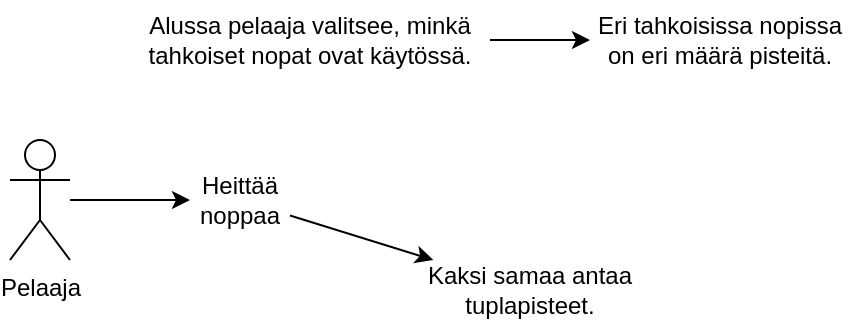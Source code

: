 <mxfile version="13.6.2" type="device"><diagram id="FvXHdXyONp49VZPywbk9" name="Page-1"><mxGraphModel dx="517" dy="384" grid="1" gridSize="10" guides="1" tooltips="1" connect="1" arrows="1" fold="1" page="1" pageScale="1" pageWidth="827" pageHeight="1169" math="0" shadow="0"><root><mxCell id="0"/><mxCell id="1" parent="0"/><mxCell id="qcI2auqF1q6BHwG1Sncp-1" value="Pelaaja" style="shape=umlActor;verticalLabelPosition=bottom;verticalAlign=top;html=1;outlineConnect=0;" parent="1" vertex="1"><mxGeometry x="100" y="320" width="30" height="60" as="geometry"/></mxCell><mxCell id="qcI2auqF1q6BHwG1Sncp-3" value="Heittää noppaa" style="text;html=1;strokeColor=none;fillColor=none;align=center;verticalAlign=middle;whiteSpace=wrap;rounded=0;" parent="1" vertex="1"><mxGeometry x="190" y="330" width="50" height="40" as="geometry"/></mxCell><mxCell id="qcI2auqF1q6BHwG1Sncp-4" value="" style="endArrow=classic;html=1;" parent="1" source="qcI2auqF1q6BHwG1Sncp-1" target="qcI2auqF1q6BHwG1Sncp-3" edge="1"><mxGeometry width="50" height="50" relative="1" as="geometry"><mxPoint x="300" y="390" as="sourcePoint"/><mxPoint x="350" y="340" as="targetPoint"/></mxGeometry></mxCell><mxCell id="qcI2auqF1q6BHwG1Sncp-7" value="Kaksi samaa antaa tuplapisteet." style="text;html=1;strokeColor=none;fillColor=none;align=center;verticalAlign=middle;whiteSpace=wrap;rounded=0;" parent="1" vertex="1"><mxGeometry x="300" y="380" width="120" height="30" as="geometry"/></mxCell><mxCell id="qcI2auqF1q6BHwG1Sncp-8" value="" style="endArrow=classic;html=1;" parent="1" source="qcI2auqF1q6BHwG1Sncp-3" target="qcI2auqF1q6BHwG1Sncp-7" edge="1"><mxGeometry width="50" height="50" relative="1" as="geometry"><mxPoint x="370" y="390" as="sourcePoint"/><mxPoint x="420" y="340" as="targetPoint"/></mxGeometry></mxCell><mxCell id="yKHZkMhi9UbNDzqcdp3y-1" value="Alussa pelaaja valitsee, minkä tahkoiset nopat ovat käytössä." style="text;html=1;strokeColor=none;fillColor=none;align=center;verticalAlign=middle;whiteSpace=wrap;rounded=0;" vertex="1" parent="1"><mxGeometry x="160" y="250" width="180" height="40" as="geometry"/></mxCell><mxCell id="yKHZkMhi9UbNDzqcdp3y-2" value="Eri tahkoisissa nopissa on eri määrä pisteitä." style="text;html=1;strokeColor=none;fillColor=none;align=center;verticalAlign=middle;whiteSpace=wrap;rounded=0;" vertex="1" parent="1"><mxGeometry x="390" y="250" width="130" height="40" as="geometry"/></mxCell><mxCell id="yKHZkMhi9UbNDzqcdp3y-3" value="" style="endArrow=classic;html=1;" edge="1" parent="1" source="yKHZkMhi9UbNDzqcdp3y-1" target="yKHZkMhi9UbNDzqcdp3y-2"><mxGeometry width="50" height="50" relative="1" as="geometry"><mxPoint x="380" y="380" as="sourcePoint"/><mxPoint x="430" y="330" as="targetPoint"/></mxGeometry></mxCell></root></mxGraphModel></diagram></mxfile>